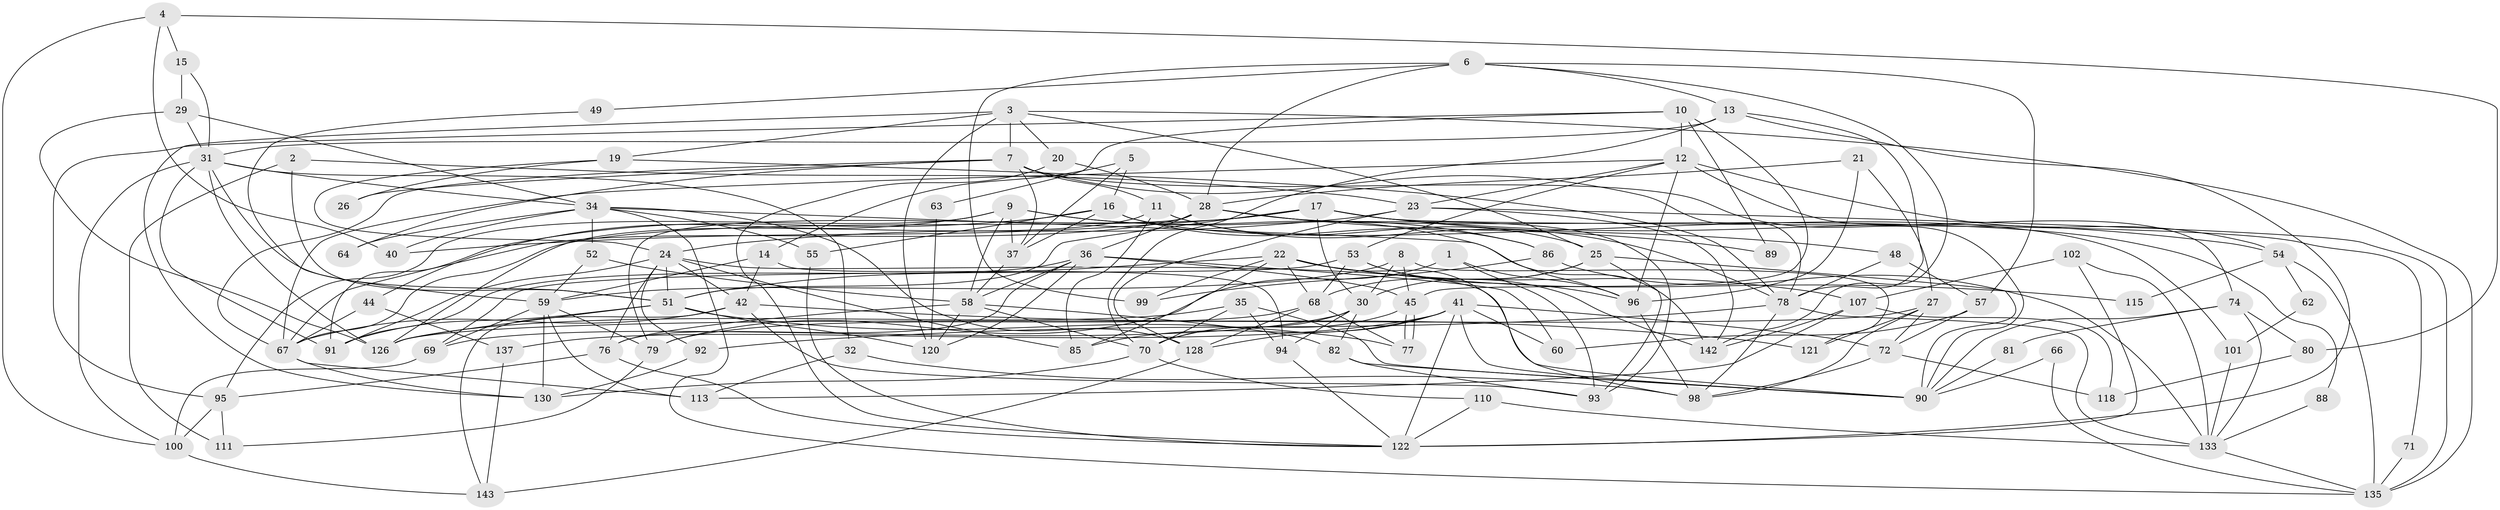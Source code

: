 // Generated by graph-tools (version 1.1) at 2025/24/03/03/25 07:24:02]
// undirected, 102 vertices, 245 edges
graph export_dot {
graph [start="1"]
  node [color=gray90,style=filled];
  1;
  2;
  3 [super="+56"];
  4 [super="+83"];
  5;
  6 [super="+33"];
  7 [super="+144"];
  8;
  9;
  10 [super="+127"];
  11 [super="+75"];
  12 [super="+129"];
  13 [super="+73"];
  14;
  15;
  16 [super="+18"];
  17 [super="+132"];
  19 [super="+87"];
  20 [super="+117"];
  21;
  22 [super="+38"];
  23 [super="+138"];
  24 [super="+46"];
  25 [super="+65"];
  26;
  27 [super="+47"];
  28 [super="+84"];
  29;
  30 [super="+134"];
  31 [super="+141"];
  32;
  34 [super="+106"];
  35 [super="+39"];
  36 [super="+136"];
  37;
  40;
  41 [super="+43"];
  42 [super="+50"];
  44;
  45;
  48;
  49;
  51 [super="+61"];
  52;
  53;
  54 [super="+140"];
  55;
  57 [super="+119"];
  58 [super="+105"];
  59 [super="+103"];
  60;
  62;
  63 [super="+123"];
  64;
  66;
  67 [super="+116"];
  68;
  69;
  70 [super="+114"];
  71;
  72;
  74;
  76 [super="+109"];
  77;
  78 [super="+97"];
  79;
  80;
  81;
  82;
  85;
  86 [super="+108"];
  88;
  89;
  90;
  91 [super="+131"];
  92;
  93 [super="+146"];
  94 [super="+125"];
  95;
  96 [super="+112"];
  98;
  99;
  100 [super="+104"];
  101;
  102;
  107 [super="+124"];
  110;
  111;
  113;
  115;
  118;
  120;
  121;
  122 [super="+147"];
  126 [super="+139"];
  128;
  130;
  133 [super="+145"];
  135;
  137;
  142;
  143;
  1 -- 79;
  1 -- 96;
  1 -- 93;
  2 -- 51;
  2 -- 111;
  2 -- 23;
  3 -- 135;
  3 -- 120;
  3 -- 130;
  3 -- 7;
  3 -- 25;
  3 -- 20;
  3 -- 19;
  4 -- 40;
  4 -- 100;
  4 -- 80;
  4 -- 15;
  5 -- 37;
  5 -- 14;
  5 -- 16;
  6 -- 13;
  6 -- 28;
  6 -- 99;
  6 -- 49;
  6 -- 142;
  6 -- 57;
  7 -- 78;
  7 -- 64;
  7 -- 67;
  7 -- 26;
  7 -- 37;
  7 -- 90;
  7 -- 11;
  8 -- 121;
  8 -- 45;
  8 -- 30;
  8 -- 59;
  9 -- 37;
  9 -- 44;
  9 -- 58;
  9 -- 86;
  9 -- 95;
  9 -- 96;
  10 -- 12 [weight=2];
  10 -- 63;
  10 -- 89;
  10 -- 45;
  10 -- 95;
  11 -- 25;
  11 -- 78;
  11 -- 85;
  11 -- 126;
  12 -- 53;
  12 -- 74;
  12 -- 67;
  12 -- 54;
  12 -- 23;
  12 -- 96;
  13 -- 31;
  13 -- 122;
  13 -- 70;
  13 -- 78;
  14 -- 59;
  14 -- 42;
  14 -- 94;
  15 -- 29;
  15 -- 31;
  16 -- 86;
  16 -- 91;
  16 -- 55;
  16 -- 101;
  16 -- 37;
  17 -- 51;
  17 -- 40;
  17 -- 54;
  17 -- 48;
  17 -- 67;
  17 -- 71;
  17 -- 30;
  19 -- 78;
  19 -- 26;
  19 -- 24;
  20 -- 122;
  20 -- 28;
  21 -- 27;
  21 -- 96;
  21 -- 28;
  22 -- 68;
  22 -- 85;
  22 -- 99;
  22 -- 115;
  22 -- 107;
  22 -- 98;
  22 -- 51;
  23 -- 128;
  23 -- 142;
  23 -- 135;
  23 -- 24;
  24 -- 85;
  24 -- 92;
  24 -- 51;
  24 -- 90;
  24 -- 42;
  24 -- 91;
  24 -- 76;
  25 -- 68;
  25 -- 90;
  25 -- 93;
  25 -- 30;
  27 -- 98;
  27 -- 121 [weight=2];
  27 -- 72;
  27 -- 126;
  28 -- 36;
  28 -- 89;
  28 -- 67;
  28 -- 88;
  28 -- 79;
  28 -- 93;
  29 -- 31;
  29 -- 34;
  29 -- 126;
  30 -- 69;
  30 -- 82;
  30 -- 70;
  30 -- 94;
  31 -- 34;
  31 -- 32;
  31 -- 126;
  31 -- 51;
  31 -- 100;
  31 -- 91;
  32 -- 98;
  32 -- 113;
  34 -- 142;
  34 -- 135;
  34 -- 55;
  34 -- 64;
  34 -- 128;
  34 -- 52;
  34 -- 40;
  35 -- 90;
  35 -- 94;
  35 -- 70;
  35 -- 126;
  36 -- 58;
  36 -- 45;
  36 -- 91;
  36 -- 120;
  36 -- 60;
  36 -- 76;
  37 -- 58;
  41 -- 60;
  41 -- 85;
  41 -- 72;
  41 -- 128;
  41 -- 137;
  41 -- 122;
  41 -- 90;
  42 -- 93;
  42 -- 121;
  42 -- 67;
  42 -- 143;
  44 -- 137;
  44 -- 67;
  45 -- 77;
  45 -- 77;
  45 -- 70;
  48 -- 78;
  48 -- 57;
  49 -- 59;
  51 -- 120;
  51 -- 77;
  51 -- 126;
  51 -- 91;
  52 -- 58;
  52 -- 59;
  53 -- 68;
  53 -- 69;
  53 -- 142;
  53 -- 96;
  54 -- 115;
  54 -- 62;
  54 -- 135;
  55 -- 122;
  57 -- 72;
  57 -- 60;
  58 -- 76;
  58 -- 120;
  58 -- 70;
  58 -- 82;
  59 -- 79 [weight=2];
  59 -- 113;
  59 -- 130;
  59 -- 69;
  62 -- 101;
  63 -- 120;
  66 -- 90;
  66 -- 135;
  67 -- 113;
  67 -- 130;
  68 -- 77;
  68 -- 128;
  68 -- 79;
  69 -- 100;
  70 -- 110;
  70 -- 130;
  71 -- 135;
  72 -- 98;
  72 -- 118;
  74 -- 90;
  74 -- 80;
  74 -- 81;
  74 -- 133;
  76 -- 122;
  76 -- 95;
  78 -- 92;
  78 -- 98;
  78 -- 133;
  79 -- 111;
  80 -- 118;
  81 -- 90;
  82 -- 90;
  82 -- 93;
  86 -- 99;
  86 -- 133;
  88 -- 133;
  92 -- 130;
  94 -- 122;
  95 -- 111;
  95 -- 100;
  96 -- 98;
  100 -- 143;
  101 -- 133;
  102 -- 122;
  102 -- 107;
  102 -- 133;
  107 -- 142;
  107 -- 113;
  107 -- 118;
  110 -- 122;
  110 -- 133;
  128 -- 143;
  133 -- 135;
  137 -- 143;
}
